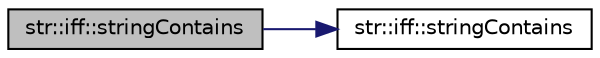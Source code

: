 digraph "str::iff::stringContains"
{
 // INTERACTIVE_SVG=YES
 // LATEX_PDF_SIZE
  edge [fontname="Helvetica",fontsize="10",labelfontname="Helvetica",labelfontsize="10"];
  node [fontname="Helvetica",fontsize="10",shape=record];
  rankdir="LR";
  Node1 [label="str::iff::stringContains",height=0.2,width=0.4,color="black", fillcolor="grey75", style="filled", fontcolor="black",tooltip="Returns true if string checkedString contains any of strings nextString or restStrings."];
  Node1 -> Node2 [color="midnightblue",fontsize="10",style="solid",fontname="Helvetica"];
  Node2 [label="str::iff::stringContains",height=0.2,width=0.4,color="black", fillcolor="white", style="filled",URL="$namespacestr_1_1iff.html#ae2f4c77f643c6f31ffa4ae0930b6d2bf",tooltip="Returns false. End of recursion for template."];
}
